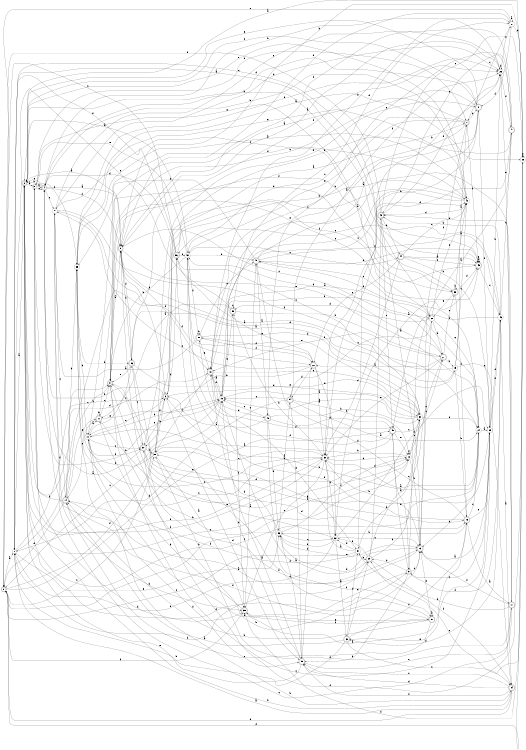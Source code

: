 digraph n48_6 {
__start0 [label="" shape="none"];

rankdir=LR;
size="8,5";

s0 [style="rounded,filled", color="black", fillcolor="white" shape="doublecircle", label="0"];
s1 [style="filled", color="black", fillcolor="white" shape="circle", label="1"];
s2 [style="rounded,filled", color="black", fillcolor="white" shape="doublecircle", label="2"];
s3 [style="filled", color="black", fillcolor="white" shape="circle", label="3"];
s4 [style="rounded,filled", color="black", fillcolor="white" shape="doublecircle", label="4"];
s5 [style="rounded,filled", color="black", fillcolor="white" shape="doublecircle", label="5"];
s6 [style="rounded,filled", color="black", fillcolor="white" shape="doublecircle", label="6"];
s7 [style="rounded,filled", color="black", fillcolor="white" shape="doublecircle", label="7"];
s8 [style="rounded,filled", color="black", fillcolor="white" shape="doublecircle", label="8"];
s9 [style="rounded,filled", color="black", fillcolor="white" shape="doublecircle", label="9"];
s10 [style="filled", color="black", fillcolor="white" shape="circle", label="10"];
s11 [style="rounded,filled", color="black", fillcolor="white" shape="doublecircle", label="11"];
s12 [style="filled", color="black", fillcolor="white" shape="circle", label="12"];
s13 [style="rounded,filled", color="black", fillcolor="white" shape="doublecircle", label="13"];
s14 [style="rounded,filled", color="black", fillcolor="white" shape="doublecircle", label="14"];
s15 [style="filled", color="black", fillcolor="white" shape="circle", label="15"];
s16 [style="rounded,filled", color="black", fillcolor="white" shape="doublecircle", label="16"];
s17 [style="rounded,filled", color="black", fillcolor="white" shape="doublecircle", label="17"];
s18 [style="rounded,filled", color="black", fillcolor="white" shape="doublecircle", label="18"];
s19 [style="filled", color="black", fillcolor="white" shape="circle", label="19"];
s20 [style="filled", color="black", fillcolor="white" shape="circle", label="20"];
s21 [style="rounded,filled", color="black", fillcolor="white" shape="doublecircle", label="21"];
s22 [style="rounded,filled", color="black", fillcolor="white" shape="doublecircle", label="22"];
s23 [style="filled", color="black", fillcolor="white" shape="circle", label="23"];
s24 [style="filled", color="black", fillcolor="white" shape="circle", label="24"];
s25 [style="filled", color="black", fillcolor="white" shape="circle", label="25"];
s26 [style="filled", color="black", fillcolor="white" shape="circle", label="26"];
s27 [style="filled", color="black", fillcolor="white" shape="circle", label="27"];
s28 [style="filled", color="black", fillcolor="white" shape="circle", label="28"];
s29 [style="rounded,filled", color="black", fillcolor="white" shape="doublecircle", label="29"];
s30 [style="filled", color="black", fillcolor="white" shape="circle", label="30"];
s31 [style="filled", color="black", fillcolor="white" shape="circle", label="31"];
s32 [style="filled", color="black", fillcolor="white" shape="circle", label="32"];
s33 [style="rounded,filled", color="black", fillcolor="white" shape="doublecircle", label="33"];
s34 [style="rounded,filled", color="black", fillcolor="white" shape="doublecircle", label="34"];
s35 [style="filled", color="black", fillcolor="white" shape="circle", label="35"];
s36 [style="rounded,filled", color="black", fillcolor="white" shape="doublecircle", label="36"];
s37 [style="rounded,filled", color="black", fillcolor="white" shape="doublecircle", label="37"];
s38 [style="filled", color="black", fillcolor="white" shape="circle", label="38"];
s39 [style="rounded,filled", color="black", fillcolor="white" shape="doublecircle", label="39"];
s40 [style="rounded,filled", color="black", fillcolor="white" shape="doublecircle", label="40"];
s41 [style="rounded,filled", color="black", fillcolor="white" shape="doublecircle", label="41"];
s42 [style="filled", color="black", fillcolor="white" shape="circle", label="42"];
s43 [style="rounded,filled", color="black", fillcolor="white" shape="doublecircle", label="43"];
s44 [style="rounded,filled", color="black", fillcolor="white" shape="doublecircle", label="44"];
s45 [style="rounded,filled", color="black", fillcolor="white" shape="doublecircle", label="45"];
s46 [style="filled", color="black", fillcolor="white" shape="circle", label="46"];
s47 [style="rounded,filled", color="black", fillcolor="white" shape="doublecircle", label="47"];
s48 [style="rounded,filled", color="black", fillcolor="white" shape="doublecircle", label="48"];
s49 [style="rounded,filled", color="black", fillcolor="white" shape="doublecircle", label="49"];
s50 [style="rounded,filled", color="black", fillcolor="white" shape="doublecircle", label="50"];
s51 [style="filled", color="black", fillcolor="white" shape="circle", label="51"];
s52 [style="filled", color="black", fillcolor="white" shape="circle", label="52"];
s53 [style="filled", color="black", fillcolor="white" shape="circle", label="53"];
s54 [style="rounded,filled", color="black", fillcolor="white" shape="doublecircle", label="54"];
s55 [style="rounded,filled", color="black", fillcolor="white" shape="doublecircle", label="55"];
s56 [style="rounded,filled", color="black", fillcolor="white" shape="doublecircle", label="56"];
s57 [style="rounded,filled", color="black", fillcolor="white" shape="doublecircle", label="57"];
s58 [style="rounded,filled", color="black", fillcolor="white" shape="doublecircle", label="58"];
s59 [style="rounded,filled", color="black", fillcolor="white" shape="doublecircle", label="59"];
s0 -> s1 [label="a"];
s0 -> s12 [label="b"];
s0 -> s38 [label="c"];
s0 -> s19 [label="d"];
s0 -> s49 [label="e"];
s0 -> s39 [label="f"];
s1 -> s2 [label="a"];
s1 -> s29 [label="b"];
s1 -> s45 [label="c"];
s1 -> s18 [label="d"];
s1 -> s53 [label="e"];
s1 -> s8 [label="f"];
s2 -> s3 [label="a"];
s2 -> s6 [label="b"];
s2 -> s12 [label="c"];
s2 -> s13 [label="d"];
s2 -> s42 [label="e"];
s2 -> s23 [label="f"];
s3 -> s4 [label="a"];
s3 -> s34 [label="b"];
s3 -> s4 [label="c"];
s3 -> s7 [label="d"];
s3 -> s20 [label="e"];
s3 -> s35 [label="f"];
s4 -> s5 [label="a"];
s4 -> s2 [label="b"];
s4 -> s51 [label="c"];
s4 -> s41 [label="d"];
s4 -> s2 [label="e"];
s4 -> s5 [label="f"];
s5 -> s2 [label="a"];
s5 -> s6 [label="b"];
s5 -> s21 [label="c"];
s5 -> s18 [label="d"];
s5 -> s24 [label="e"];
s5 -> s36 [label="f"];
s6 -> s7 [label="a"];
s6 -> s4 [label="b"];
s6 -> s10 [label="c"];
s6 -> s55 [label="d"];
s6 -> s30 [label="e"];
s6 -> s56 [label="f"];
s7 -> s8 [label="a"];
s7 -> s18 [label="b"];
s7 -> s52 [label="c"];
s7 -> s41 [label="d"];
s7 -> s52 [label="e"];
s7 -> s45 [label="f"];
s8 -> s5 [label="a"];
s8 -> s9 [label="b"];
s8 -> s25 [label="c"];
s8 -> s12 [label="d"];
s8 -> s45 [label="e"];
s8 -> s59 [label="f"];
s9 -> s10 [label="a"];
s9 -> s55 [label="b"];
s9 -> s13 [label="c"];
s9 -> s29 [label="d"];
s9 -> s49 [label="e"];
s9 -> s46 [label="f"];
s10 -> s11 [label="a"];
s10 -> s19 [label="b"];
s10 -> s37 [label="c"];
s10 -> s37 [label="d"];
s10 -> s36 [label="e"];
s10 -> s55 [label="f"];
s11 -> s12 [label="a"];
s11 -> s11 [label="b"];
s11 -> s8 [label="c"];
s11 -> s59 [label="d"];
s11 -> s14 [label="e"];
s11 -> s19 [label="f"];
s12 -> s10 [label="a"];
s12 -> s13 [label="b"];
s12 -> s21 [label="c"];
s12 -> s23 [label="d"];
s12 -> s30 [label="e"];
s12 -> s12 [label="f"];
s13 -> s14 [label="a"];
s13 -> s23 [label="b"];
s13 -> s20 [label="c"];
s13 -> s53 [label="d"];
s13 -> s57 [label="e"];
s13 -> s7 [label="f"];
s14 -> s15 [label="a"];
s14 -> s35 [label="b"];
s14 -> s8 [label="c"];
s14 -> s0 [label="d"];
s14 -> s11 [label="e"];
s14 -> s3 [label="f"];
s15 -> s7 [label="a"];
s15 -> s16 [label="b"];
s15 -> s42 [label="c"];
s15 -> s36 [label="d"];
s15 -> s34 [label="e"];
s15 -> s5 [label="f"];
s16 -> s17 [label="a"];
s16 -> s53 [label="b"];
s16 -> s24 [label="c"];
s16 -> s40 [label="d"];
s16 -> s25 [label="e"];
s16 -> s52 [label="f"];
s17 -> s18 [label="a"];
s17 -> s31 [label="b"];
s17 -> s51 [label="c"];
s17 -> s38 [label="d"];
s17 -> s43 [label="e"];
s17 -> s13 [label="f"];
s18 -> s19 [label="a"];
s18 -> s27 [label="b"];
s18 -> s31 [label="c"];
s18 -> s48 [label="d"];
s18 -> s30 [label="e"];
s18 -> s38 [label="f"];
s19 -> s20 [label="a"];
s19 -> s3 [label="b"];
s19 -> s0 [label="c"];
s19 -> s18 [label="d"];
s19 -> s58 [label="e"];
s19 -> s20 [label="f"];
s20 -> s1 [label="a"];
s20 -> s21 [label="b"];
s20 -> s54 [label="c"];
s20 -> s58 [label="d"];
s20 -> s24 [label="e"];
s20 -> s42 [label="f"];
s21 -> s22 [label="a"];
s21 -> s15 [label="b"];
s21 -> s59 [label="c"];
s21 -> s52 [label="d"];
s21 -> s23 [label="e"];
s21 -> s18 [label="f"];
s22 -> s23 [label="a"];
s22 -> s37 [label="b"];
s22 -> s51 [label="c"];
s22 -> s54 [label="d"];
s22 -> s32 [label="e"];
s22 -> s50 [label="f"];
s23 -> s24 [label="a"];
s23 -> s58 [label="b"];
s23 -> s10 [label="c"];
s23 -> s32 [label="d"];
s23 -> s39 [label="e"];
s23 -> s2 [label="f"];
s24 -> s25 [label="a"];
s24 -> s6 [label="b"];
s24 -> s2 [label="c"];
s24 -> s13 [label="d"];
s24 -> s40 [label="e"];
s24 -> s40 [label="f"];
s25 -> s13 [label="a"];
s25 -> s26 [label="b"];
s25 -> s9 [label="c"];
s25 -> s46 [label="d"];
s25 -> s33 [label="e"];
s25 -> s46 [label="f"];
s26 -> s5 [label="a"];
s26 -> s4 [label="b"];
s26 -> s27 [label="c"];
s26 -> s26 [label="d"];
s26 -> s17 [label="e"];
s26 -> s47 [label="f"];
s27 -> s27 [label="a"];
s27 -> s28 [label="b"];
s27 -> s7 [label="c"];
s27 -> s5 [label="d"];
s27 -> s0 [label="e"];
s27 -> s41 [label="f"];
s28 -> s2 [label="a"];
s28 -> s5 [label="b"];
s28 -> s29 [label="c"];
s28 -> s0 [label="d"];
s28 -> s28 [label="e"];
s28 -> s37 [label="f"];
s29 -> s19 [label="a"];
s29 -> s30 [label="b"];
s29 -> s21 [label="c"];
s29 -> s43 [label="d"];
s29 -> s32 [label="e"];
s29 -> s34 [label="f"];
s30 -> s19 [label="a"];
s30 -> s31 [label="b"];
s30 -> s56 [label="c"];
s30 -> s19 [label="d"];
s30 -> s52 [label="e"];
s30 -> s24 [label="f"];
s31 -> s23 [label="a"];
s31 -> s26 [label="b"];
s31 -> s0 [label="c"];
s31 -> s32 [label="d"];
s31 -> s29 [label="e"];
s31 -> s14 [label="f"];
s32 -> s33 [label="a"];
s32 -> s1 [label="b"];
s32 -> s13 [label="c"];
s32 -> s25 [label="d"];
s32 -> s5 [label="e"];
s32 -> s53 [label="f"];
s33 -> s14 [label="a"];
s33 -> s1 [label="b"];
s33 -> s34 [label="c"];
s33 -> s31 [label="d"];
s33 -> s29 [label="e"];
s33 -> s16 [label="f"];
s34 -> s1 [label="a"];
s34 -> s35 [label="b"];
s34 -> s55 [label="c"];
s34 -> s55 [label="d"];
s34 -> s0 [label="e"];
s34 -> s55 [label="f"];
s35 -> s28 [label="a"];
s35 -> s36 [label="b"];
s35 -> s23 [label="c"];
s35 -> s10 [label="d"];
s35 -> s42 [label="e"];
s35 -> s26 [label="f"];
s36 -> s25 [label="a"];
s36 -> s5 [label="b"];
s36 -> s37 [label="c"];
s36 -> s30 [label="d"];
s36 -> s8 [label="e"];
s36 -> s26 [label="f"];
s37 -> s4 [label="a"];
s37 -> s38 [label="b"];
s37 -> s8 [label="c"];
s37 -> s16 [label="d"];
s37 -> s6 [label="e"];
s37 -> s13 [label="f"];
s38 -> s39 [label="a"];
s38 -> s6 [label="b"];
s38 -> s23 [label="c"];
s38 -> s41 [label="d"];
s38 -> s16 [label="e"];
s38 -> s35 [label="f"];
s39 -> s16 [label="a"];
s39 -> s11 [label="b"];
s39 -> s40 [label="c"];
s39 -> s3 [label="d"];
s39 -> s57 [label="e"];
s39 -> s28 [label="f"];
s40 -> s41 [label="a"];
s40 -> s10 [label="b"];
s40 -> s42 [label="c"];
s40 -> s45 [label="d"];
s40 -> s48 [label="e"];
s40 -> s46 [label="f"];
s41 -> s19 [label="a"];
s41 -> s23 [label="b"];
s41 -> s8 [label="c"];
s41 -> s25 [label="d"];
s41 -> s2 [label="e"];
s41 -> s2 [label="f"];
s42 -> s35 [label="a"];
s42 -> s4 [label="b"];
s42 -> s38 [label="c"];
s42 -> s43 [label="d"];
s42 -> s18 [label="e"];
s42 -> s35 [label="f"];
s43 -> s13 [label="a"];
s43 -> s44 [label="b"];
s43 -> s28 [label="c"];
s43 -> s26 [label="d"];
s43 -> s49 [label="e"];
s43 -> s0 [label="f"];
s44 -> s45 [label="a"];
s44 -> s25 [label="b"];
s44 -> s42 [label="c"];
s44 -> s23 [label="d"];
s44 -> s22 [label="e"];
s44 -> s45 [label="f"];
s45 -> s32 [label="a"];
s45 -> s2 [label="b"];
s45 -> s46 [label="c"];
s45 -> s45 [label="d"];
s45 -> s45 [label="e"];
s45 -> s6 [label="f"];
s46 -> s34 [label="a"];
s46 -> s43 [label="b"];
s46 -> s47 [label="c"];
s46 -> s33 [label="d"];
s46 -> s56 [label="e"];
s46 -> s49 [label="f"];
s47 -> s9 [label="a"];
s47 -> s37 [label="b"];
s47 -> s43 [label="c"];
s47 -> s23 [label="d"];
s47 -> s48 [label="e"];
s47 -> s5 [label="f"];
s48 -> s6 [label="a"];
s48 -> s30 [label="b"];
s48 -> s19 [label="c"];
s48 -> s49 [label="d"];
s48 -> s53 [label="e"];
s48 -> s57 [label="f"];
s49 -> s9 [label="a"];
s49 -> s23 [label="b"];
s49 -> s30 [label="c"];
s49 -> s50 [label="d"];
s49 -> s12 [label="e"];
s49 -> s52 [label="f"];
s50 -> s51 [label="a"];
s50 -> s50 [label="b"];
s50 -> s40 [label="c"];
s50 -> s30 [label="d"];
s50 -> s18 [label="e"];
s50 -> s22 [label="f"];
s51 -> s24 [label="a"];
s51 -> s39 [label="b"];
s51 -> s14 [label="c"];
s51 -> s26 [label="d"];
s51 -> s26 [label="e"];
s51 -> s22 [label="f"];
s52 -> s2 [label="a"];
s52 -> s40 [label="b"];
s52 -> s44 [label="c"];
s52 -> s8 [label="d"];
s52 -> s3 [label="e"];
s52 -> s50 [label="f"];
s53 -> s54 [label="a"];
s53 -> s8 [label="b"];
s53 -> s32 [label="c"];
s53 -> s18 [label="d"];
s53 -> s13 [label="e"];
s53 -> s12 [label="f"];
s54 -> s24 [label="a"];
s54 -> s12 [label="b"];
s54 -> s19 [label="c"];
s54 -> s1 [label="d"];
s54 -> s55 [label="e"];
s54 -> s26 [label="f"];
s55 -> s19 [label="a"];
s55 -> s22 [label="b"];
s55 -> s17 [label="c"];
s55 -> s56 [label="d"];
s55 -> s2 [label="e"];
s55 -> s53 [label="f"];
s56 -> s22 [label="a"];
s56 -> s42 [label="b"];
s56 -> s0 [label="c"];
s56 -> s4 [label="d"];
s56 -> s52 [label="e"];
s56 -> s1 [label="f"];
s57 -> s57 [label="a"];
s57 -> s14 [label="b"];
s57 -> s39 [label="c"];
s57 -> s38 [label="d"];
s57 -> s14 [label="e"];
s57 -> s4 [label="f"];
s58 -> s11 [label="a"];
s58 -> s21 [label="b"];
s58 -> s58 [label="c"];
s58 -> s27 [label="d"];
s58 -> s1 [label="e"];
s58 -> s39 [label="f"];
s59 -> s42 [label="a"];
s59 -> s59 [label="b"];
s59 -> s51 [label="c"];
s59 -> s45 [label="d"];
s59 -> s20 [label="e"];
s59 -> s16 [label="f"];

}